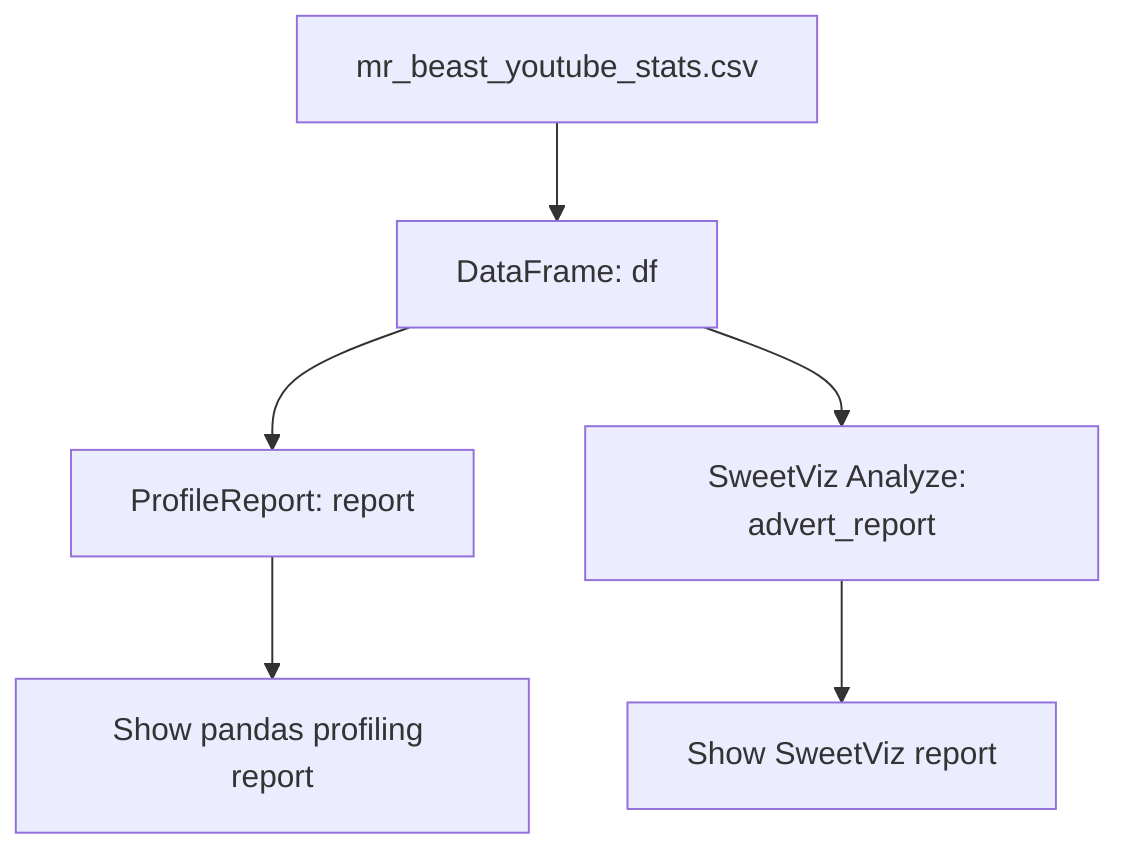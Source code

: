 %% Diagram showing the data processing flow from mr_beast_youtube_stats.csv
flowchart TD
    A["mr_beast_youtube_stats.csv"] --> B["DataFrame: df"]
    %% Node for reading data into DataFrame
    B --> C["ProfileReport: report"]
    %% Node for generating profiling report from df
    B --> D["SweetViz Analyze: advert_report"]
    %% Node for generating SweetViz report from df
    C --> E["Show pandas profiling report"]
    %% Display the profiling report
    D --> F["Show SweetViz report"]
    %% Display the SweetViz report